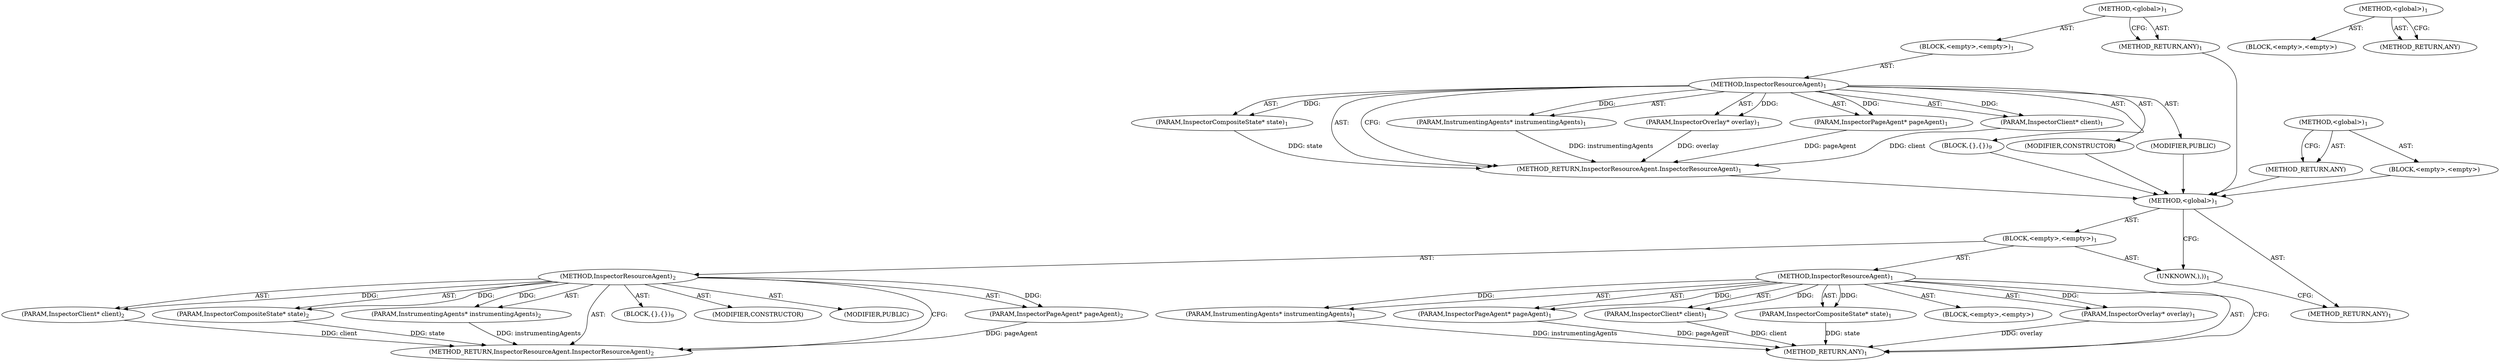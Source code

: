 digraph "InspectorResourceAgent" {
vulnerable_6 [label=<(METHOD,&lt;global&gt;)<SUB>1</SUB>>];
vulnerable_7 [label=<(BLOCK,&lt;empty&gt;,&lt;empty&gt;)<SUB>1</SUB>>];
vulnerable_8 [label=<(METHOD,InspectorResourceAgent)<SUB>1</SUB>>];
vulnerable_9 [label=<(PARAM,InstrumentingAgents* instrumentingAgents)<SUB>1</SUB>>];
vulnerable_10 [label=<(PARAM,InspectorPageAgent* pageAgent)<SUB>1</SUB>>];
vulnerable_11 [label=<(PARAM,InspectorClient* client)<SUB>1</SUB>>];
vulnerable_12 [label=<(PARAM,InspectorCompositeState* state)<SUB>1</SUB>>];
vulnerable_13 [label=<(PARAM,InspectorOverlay* overlay)<SUB>1</SUB>>];
vulnerable_14 [label=<(BLOCK,{
},{
})<SUB>9</SUB>>];
vulnerable_15 [label=<(MODIFIER,CONSTRUCTOR)>];
vulnerable_16 [label=<(MODIFIER,PUBLIC)>];
vulnerable_17 [label=<(METHOD_RETURN,InspectorResourceAgent.InspectorResourceAgent)<SUB>1</SUB>>];
vulnerable_19 [label=<(METHOD_RETURN,ANY)<SUB>1</SUB>>];
vulnerable_38 [label=<(METHOD,&lt;global&gt;)<SUB>1</SUB>>];
vulnerable_39 [label=<(BLOCK,&lt;empty&gt;,&lt;empty&gt;)>];
vulnerable_40 [label=<(METHOD_RETURN,ANY)>];
fixed_6 [label=<(METHOD,&lt;global&gt;)<SUB>1</SUB>>];
fixed_7 [label=<(BLOCK,&lt;empty&gt;,&lt;empty&gt;)<SUB>1</SUB>>];
fixed_8 [label=<(METHOD,InspectorResourceAgent)<SUB>1</SUB>>];
fixed_9 [label=<(PARAM,InstrumentingAgents* instrumentingAgents)<SUB>1</SUB>>];
fixed_10 [label=<(PARAM,InspectorPageAgent* pageAgent)<SUB>1</SUB>>];
fixed_11 [label=<(PARAM,InspectorClient* client)<SUB>1</SUB>>];
fixed_12 [label=<(PARAM,InspectorCompositeState* state)<SUB>1</SUB>>];
fixed_13 [label=<(PARAM,InspectorOverlay* overlay)<SUB>1</SUB>>];
fixed_14 [label=<(BLOCK,&lt;empty&gt;,&lt;empty&gt;)>];
fixed_15 [label=<(METHOD_RETURN,ANY)<SUB>1</SUB>>];
fixed_17 [label=<(UNKNOWN,),))<SUB>1</SUB>>];
fixed_18 [label=<(METHOD,InspectorResourceAgent)<SUB>2</SUB>>];
fixed_19 [label=<(PARAM,InstrumentingAgents* instrumentingAgents)<SUB>2</SUB>>];
fixed_20 [label=<(PARAM,InspectorPageAgent* pageAgent)<SUB>2</SUB>>];
fixed_21 [label=<(PARAM,InspectorClient* client)<SUB>2</SUB>>];
fixed_22 [label=<(PARAM,InspectorCompositeState* state)<SUB>2</SUB>>];
fixed_23 [label=<(BLOCK,{
},{
})<SUB>9</SUB>>];
fixed_24 [label=<(MODIFIER,CONSTRUCTOR)>];
fixed_25 [label=<(MODIFIER,PUBLIC)>];
fixed_26 [label=<(METHOD_RETURN,InspectorResourceAgent.InspectorResourceAgent)<SUB>2</SUB>>];
fixed_28 [label=<(METHOD_RETURN,ANY)<SUB>1</SUB>>];
fixed_47 [label=<(METHOD,&lt;global&gt;)<SUB>1</SUB>>];
fixed_48 [label=<(BLOCK,&lt;empty&gt;,&lt;empty&gt;)>];
fixed_49 [label=<(METHOD_RETURN,ANY)>];
vulnerable_6 -> vulnerable_7  [key=0, label="AST: "];
vulnerable_6 -> vulnerable_19  [key=0, label="AST: "];
vulnerable_6 -> vulnerable_19  [key=1, label="CFG: "];
vulnerable_7 -> vulnerable_8  [key=0, label="AST: "];
vulnerable_8 -> vulnerable_9  [key=0, label="AST: "];
vulnerable_8 -> vulnerable_9  [key=1, label="DDG: "];
vulnerable_8 -> vulnerable_10  [key=0, label="AST: "];
vulnerable_8 -> vulnerable_10  [key=1, label="DDG: "];
vulnerable_8 -> vulnerable_11  [key=0, label="AST: "];
vulnerable_8 -> vulnerable_11  [key=1, label="DDG: "];
vulnerable_8 -> vulnerable_12  [key=0, label="AST: "];
vulnerable_8 -> vulnerable_12  [key=1, label="DDG: "];
vulnerable_8 -> vulnerable_13  [key=0, label="AST: "];
vulnerable_8 -> vulnerable_13  [key=1, label="DDG: "];
vulnerable_8 -> vulnerable_14  [key=0, label="AST: "];
vulnerable_8 -> vulnerable_15  [key=0, label="AST: "];
vulnerable_8 -> vulnerable_16  [key=0, label="AST: "];
vulnerable_8 -> vulnerable_17  [key=0, label="AST: "];
vulnerable_8 -> vulnerable_17  [key=1, label="CFG: "];
vulnerable_9 -> vulnerable_17  [key=0, label="DDG: instrumentingAgents"];
vulnerable_10 -> vulnerable_17  [key=0, label="DDG: pageAgent"];
vulnerable_11 -> vulnerable_17  [key=0, label="DDG: client"];
vulnerable_12 -> vulnerable_17  [key=0, label="DDG: state"];
vulnerable_13 -> vulnerable_17  [key=0, label="DDG: overlay"];
vulnerable_14 -> fixed_6  [key=0];
vulnerable_15 -> fixed_6  [key=0];
vulnerable_16 -> fixed_6  [key=0];
vulnerable_17 -> fixed_6  [key=0];
vulnerable_19 -> fixed_6  [key=0];
vulnerable_38 -> vulnerable_39  [key=0, label="AST: "];
vulnerable_38 -> vulnerable_40  [key=0, label="AST: "];
vulnerable_38 -> vulnerable_40  [key=1, label="CFG: "];
vulnerable_39 -> fixed_6  [key=0];
vulnerable_40 -> fixed_6  [key=0];
fixed_6 -> fixed_7  [key=0, label="AST: "];
fixed_6 -> fixed_28  [key=0, label="AST: "];
fixed_6 -> fixed_17  [key=0, label="CFG: "];
fixed_7 -> fixed_8  [key=0, label="AST: "];
fixed_7 -> fixed_17  [key=0, label="AST: "];
fixed_7 -> fixed_18  [key=0, label="AST: "];
fixed_8 -> fixed_9  [key=0, label="AST: "];
fixed_8 -> fixed_9  [key=1, label="DDG: "];
fixed_8 -> fixed_10  [key=0, label="AST: "];
fixed_8 -> fixed_10  [key=1, label="DDG: "];
fixed_8 -> fixed_11  [key=0, label="AST: "];
fixed_8 -> fixed_11  [key=1, label="DDG: "];
fixed_8 -> fixed_12  [key=0, label="AST: "];
fixed_8 -> fixed_12  [key=1, label="DDG: "];
fixed_8 -> fixed_13  [key=0, label="AST: "];
fixed_8 -> fixed_13  [key=1, label="DDG: "];
fixed_8 -> fixed_14  [key=0, label="AST: "];
fixed_8 -> fixed_15  [key=0, label="AST: "];
fixed_8 -> fixed_15  [key=1, label="CFG: "];
fixed_9 -> fixed_15  [key=0, label="DDG: instrumentingAgents"];
fixed_10 -> fixed_15  [key=0, label="DDG: pageAgent"];
fixed_11 -> fixed_15  [key=0, label="DDG: client"];
fixed_12 -> fixed_15  [key=0, label="DDG: state"];
fixed_13 -> fixed_15  [key=0, label="DDG: overlay"];
fixed_17 -> fixed_28  [key=0, label="CFG: "];
fixed_18 -> fixed_19  [key=0, label="AST: "];
fixed_18 -> fixed_19  [key=1, label="DDG: "];
fixed_18 -> fixed_20  [key=0, label="AST: "];
fixed_18 -> fixed_20  [key=1, label="DDG: "];
fixed_18 -> fixed_21  [key=0, label="AST: "];
fixed_18 -> fixed_21  [key=1, label="DDG: "];
fixed_18 -> fixed_22  [key=0, label="AST: "];
fixed_18 -> fixed_22  [key=1, label="DDG: "];
fixed_18 -> fixed_23  [key=0, label="AST: "];
fixed_18 -> fixed_24  [key=0, label="AST: "];
fixed_18 -> fixed_25  [key=0, label="AST: "];
fixed_18 -> fixed_26  [key=0, label="AST: "];
fixed_18 -> fixed_26  [key=1, label="CFG: "];
fixed_19 -> fixed_26  [key=0, label="DDG: instrumentingAgents"];
fixed_20 -> fixed_26  [key=0, label="DDG: pageAgent"];
fixed_21 -> fixed_26  [key=0, label="DDG: client"];
fixed_22 -> fixed_26  [key=0, label="DDG: state"];
fixed_47 -> fixed_48  [key=0, label="AST: "];
fixed_47 -> fixed_49  [key=0, label="AST: "];
fixed_47 -> fixed_49  [key=1, label="CFG: "];
}
